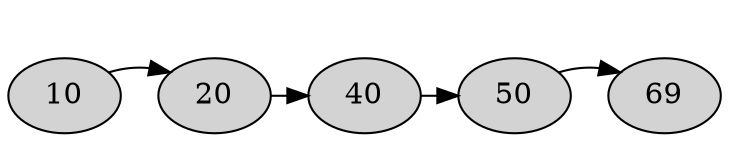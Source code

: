 digraph G {
	node [shape=ellipse, style=filled, fillcolor="lightgray"];

	node1 [label="10"];
	node2 [label="20"];
	node3 [label="40"];
	node4 [label="50"];
	node5 [label="69"];

	{ rank=same; node1; node2; node5; node3; node4; }

	node1 -> node2 -> node4 -> node5 -> node3 [style = invis];

	node1 -> node2 -> node3 -> node4 -> node5;
}